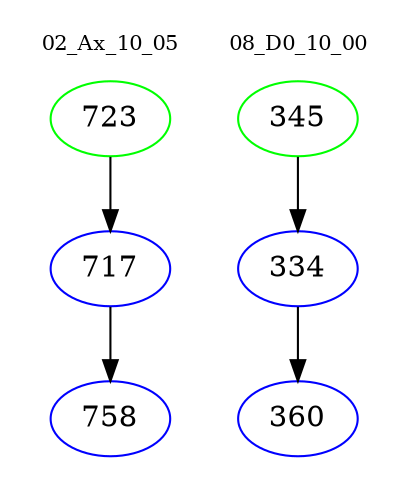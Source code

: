 digraph{
subgraph cluster_0 {
color = white
label = "02_Ax_10_05";
fontsize=10;
T0_723 [label="723", color="green"]
T0_723 -> T0_717 [color="black"]
T0_717 [label="717", color="blue"]
T0_717 -> T0_758 [color="black"]
T0_758 [label="758", color="blue"]
}
subgraph cluster_1 {
color = white
label = "08_D0_10_00";
fontsize=10;
T1_345 [label="345", color="green"]
T1_345 -> T1_334 [color="black"]
T1_334 [label="334", color="blue"]
T1_334 -> T1_360 [color="black"]
T1_360 [label="360", color="blue"]
}
}
